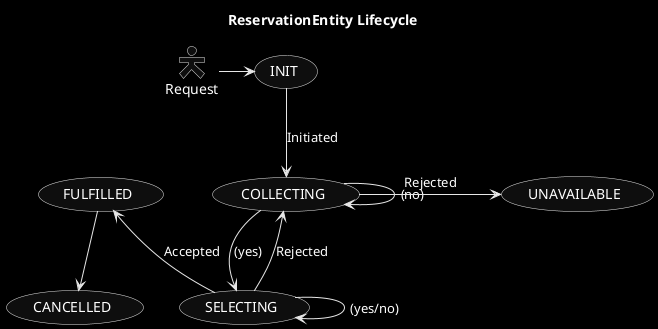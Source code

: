 @startuml
skinparam monochrome reverse
skinparam actorStyle hollow

title ReservationEntity Lifecycle
Request -> (INIT)
(INIT) --> (COLLECTING): Initiated
(COLLECTING) -> (COLLECTING): (no)
(COLLECTING) --> (SELECTING): (yes)
(SELECTING) --> (SELECTING): (yes/no)
(UNAVAILABLE) <-left- (COLLECTING): Rejected
(FULFILLED) <-- (SELECTING): Accepted
(SELECTING) -> (COLLECTING): Rejected
(FULFILLED) --> (CANCELLED)
@enduml
